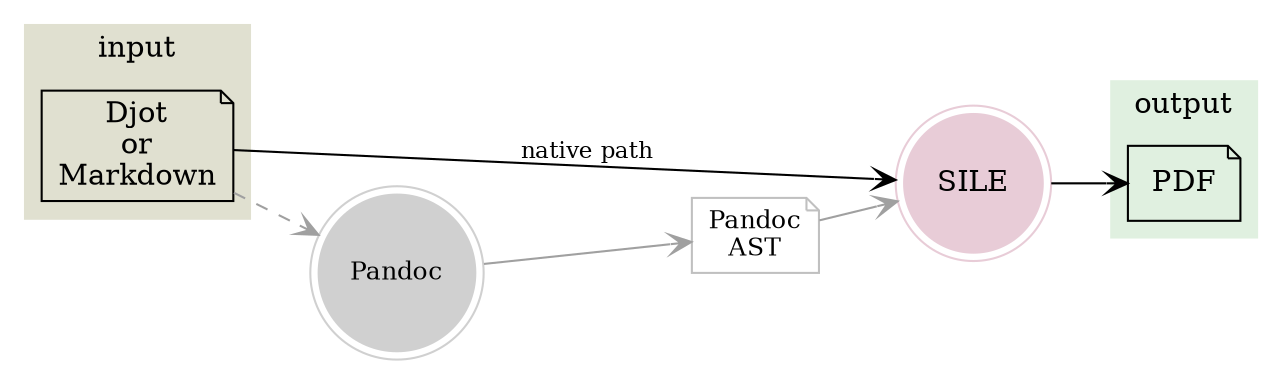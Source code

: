 digraph G {
  rankdir="LR"
  edge[arrowhead="vee"];

  subgraph cluster_in {
    label=input
    doc [shape=note, label="Djot\nor\nMarkdown"];
    style=filled;
    color="#e0e0d0";

  }

  subgraph cluster_out {
   pdf [shape=note, label="PDF"];
   style=filled;
   color="#e0f0e0";
   label="output";
  }

  sile [shape=doublecircle, color="#e8ccd7 ", style=filled, label="SILE"];

  pandoc [shape=doublecircle, color="#d0d0d0", style=filled, label="Pandoc", fontsize=12];

  ast [shape=note, label="Pandoc\nAST", color="#c0c0c0", fontsize=12];

  doc -> sile [label="native path", fontsize=11]
  doc -> pandoc  [style=dashed, color="#a0a0a0"]
  pandoc -> ast [color="#a0a0a0"]
  ast -> sile [color="#a0a0a0"]

  sile -> pdf
}

